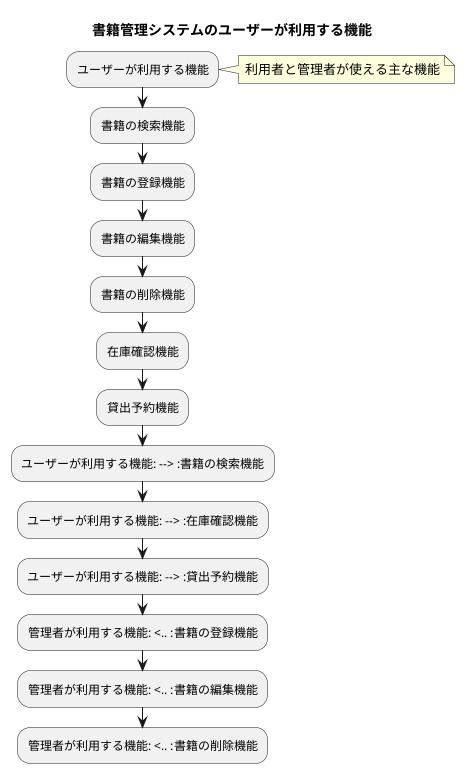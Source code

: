 @startuml
title 書籍管理システムのユーザーが利用する機能

:ユーザーが利用する機能;
note right
  利用者と管理者が使える主な機能
end note

:書籍の検索機能;
:書籍の登録機能;
:書籍の編集機能;
:書籍の削除機能;
:在庫確認機能;
:貸出予約機能;

:ユーザーが利用する機能: --> :書籍の検索機能;
:ユーザーが利用する機能: --> :在庫確認機能;
:ユーザーが利用する機能: --> :貸出予約機能;

:管理者が利用する機能: <.. :書籍の登録機能;
:管理者が利用する機能: <.. :書籍の編集機能;
:管理者が利用する機能: <.. :書籍の削除機能;

@enduml